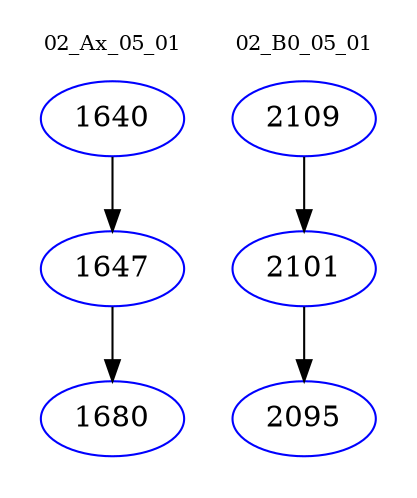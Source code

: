 digraph{
subgraph cluster_0 {
color = white
label = "02_Ax_05_01";
fontsize=10;
T0_1640 [label="1640", color="blue"]
T0_1640 -> T0_1647 [color="black"]
T0_1647 [label="1647", color="blue"]
T0_1647 -> T0_1680 [color="black"]
T0_1680 [label="1680", color="blue"]
}
subgraph cluster_1 {
color = white
label = "02_B0_05_01";
fontsize=10;
T1_2109 [label="2109", color="blue"]
T1_2109 -> T1_2101 [color="black"]
T1_2101 [label="2101", color="blue"]
T1_2101 -> T1_2095 [color="black"]
T1_2095 [label="2095", color="blue"]
}
}
